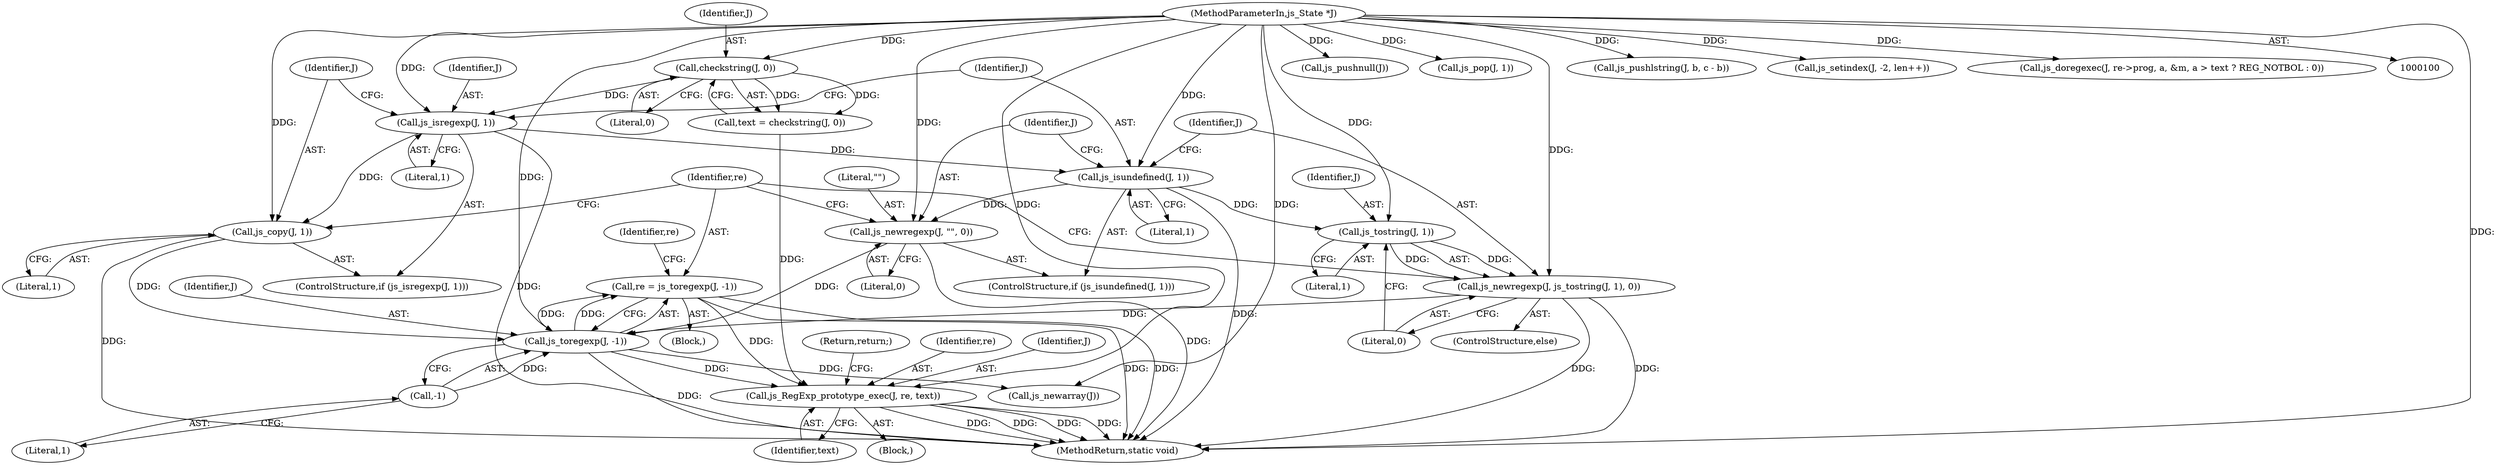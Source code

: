 digraph "0_mujs_00d4606c3baf813b7b1c176823b2729bf51002a2_1@pointer" {
"1000139" [label="(Call,re = js_toregexp(J, -1))"];
"1000141" [label="(Call,js_toregexp(J, -1))"];
"1000120" [label="(Call,js_copy(J, 1))"];
"1000117" [label="(Call,js_isregexp(J, 1))"];
"1000113" [label="(Call,checkstring(J, 0))"];
"1000101" [label="(MethodParameterIn,js_State *J)"];
"1000128" [label="(Call,js_newregexp(J, \"\", 0))"];
"1000125" [label="(Call,js_isundefined(J, 1))"];
"1000133" [label="(Call,js_newregexp(J, js_tostring(J, 1), 0))"];
"1000135" [label="(Call,js_tostring(J, 1))"];
"1000143" [label="(Call,-1)"];
"1000153" [label="(Call,js_RegExp_prototype_exec(J, re, text))"];
"1000249" [label="(MethodReturn,static void)"];
"1000116" [label="(ControlStructure,if (js_isregexp(J, 1)))"];
"1000130" [label="(Literal,\"\")"];
"1000142" [label="(Identifier,J)"];
"1000111" [label="(Call,text = checkstring(J, 0))"];
"1000247" [label="(Call,js_pushnull(J))"];
"1000117" [label="(Call,js_isregexp(J, 1))"];
"1000125" [label="(Call,js_isundefined(J, 1))"];
"1000102" [label="(Block,)"];
"1000138" [label="(Literal,0)"];
"1000244" [label="(Call,js_pop(J, 1))"];
"1000101" [label="(MethodParameterIn,js_State *J)"];
"1000163" [label="(Call,js_newarray(J))"];
"1000114" [label="(Identifier,J)"];
"1000157" [label="(Return,return;)"];
"1000136" [label="(Identifier,J)"];
"1000120" [label="(Call,js_copy(J, 1))"];
"1000115" [label="(Literal,0)"];
"1000144" [label="(Literal,1)"];
"1000127" [label="(Literal,1)"];
"1000119" [label="(Literal,1)"];
"1000124" [label="(ControlStructure,if (js_isundefined(J, 1)))"];
"1000133" [label="(Call,js_newregexp(J, js_tostring(J, 1), 0))"];
"1000118" [label="(Identifier,J)"];
"1000141" [label="(Call,js_toregexp(J, -1))"];
"1000140" [label="(Identifier,re)"];
"1000113" [label="(Call,checkstring(J, 0))"];
"1000135" [label="(Call,js_tostring(J, 1))"];
"1000129" [label="(Identifier,J)"];
"1000137" [label="(Literal,1)"];
"1000156" [label="(Identifier,text)"];
"1000131" [label="(Literal,0)"];
"1000152" [label="(Block,)"];
"1000216" [label="(Call,js_pushlstring(J, b, c - b))"];
"1000128" [label="(Call,js_newregexp(J, \"\", 0))"];
"1000149" [label="(Identifier,re)"];
"1000222" [label="(Call,js_setindex(J, -2, len++))"];
"1000183" [label="(Call,js_doregexec(J, re->prog, a, &m, a > text ? REG_NOTBOL : 0))"];
"1000134" [label="(Identifier,J)"];
"1000155" [label="(Identifier,re)"];
"1000139" [label="(Call,re = js_toregexp(J, -1))"];
"1000122" [label="(Literal,1)"];
"1000154" [label="(Identifier,J)"];
"1000143" [label="(Call,-1)"];
"1000126" [label="(Identifier,J)"];
"1000132" [label="(ControlStructure,else)"];
"1000153" [label="(Call,js_RegExp_prototype_exec(J, re, text))"];
"1000121" [label="(Identifier,J)"];
"1000139" -> "1000102"  [label="AST: "];
"1000139" -> "1000141"  [label="CFG: "];
"1000140" -> "1000139"  [label="AST: "];
"1000141" -> "1000139"  [label="AST: "];
"1000149" -> "1000139"  [label="CFG: "];
"1000139" -> "1000249"  [label="DDG: "];
"1000139" -> "1000249"  [label="DDG: "];
"1000141" -> "1000139"  [label="DDG: "];
"1000141" -> "1000139"  [label="DDG: "];
"1000139" -> "1000153"  [label="DDG: "];
"1000141" -> "1000143"  [label="CFG: "];
"1000142" -> "1000141"  [label="AST: "];
"1000143" -> "1000141"  [label="AST: "];
"1000141" -> "1000249"  [label="DDG: "];
"1000120" -> "1000141"  [label="DDG: "];
"1000128" -> "1000141"  [label="DDG: "];
"1000133" -> "1000141"  [label="DDG: "];
"1000101" -> "1000141"  [label="DDG: "];
"1000143" -> "1000141"  [label="DDG: "];
"1000141" -> "1000153"  [label="DDG: "];
"1000141" -> "1000163"  [label="DDG: "];
"1000120" -> "1000116"  [label="AST: "];
"1000120" -> "1000122"  [label="CFG: "];
"1000121" -> "1000120"  [label="AST: "];
"1000122" -> "1000120"  [label="AST: "];
"1000140" -> "1000120"  [label="CFG: "];
"1000120" -> "1000249"  [label="DDG: "];
"1000117" -> "1000120"  [label="DDG: "];
"1000101" -> "1000120"  [label="DDG: "];
"1000117" -> "1000116"  [label="AST: "];
"1000117" -> "1000119"  [label="CFG: "];
"1000118" -> "1000117"  [label="AST: "];
"1000119" -> "1000117"  [label="AST: "];
"1000121" -> "1000117"  [label="CFG: "];
"1000126" -> "1000117"  [label="CFG: "];
"1000117" -> "1000249"  [label="DDG: "];
"1000113" -> "1000117"  [label="DDG: "];
"1000101" -> "1000117"  [label="DDG: "];
"1000117" -> "1000125"  [label="DDG: "];
"1000113" -> "1000111"  [label="AST: "];
"1000113" -> "1000115"  [label="CFG: "];
"1000114" -> "1000113"  [label="AST: "];
"1000115" -> "1000113"  [label="AST: "];
"1000111" -> "1000113"  [label="CFG: "];
"1000113" -> "1000111"  [label="DDG: "];
"1000113" -> "1000111"  [label="DDG: "];
"1000101" -> "1000113"  [label="DDG: "];
"1000101" -> "1000100"  [label="AST: "];
"1000101" -> "1000249"  [label="DDG: "];
"1000101" -> "1000125"  [label="DDG: "];
"1000101" -> "1000128"  [label="DDG: "];
"1000101" -> "1000133"  [label="DDG: "];
"1000101" -> "1000135"  [label="DDG: "];
"1000101" -> "1000153"  [label="DDG: "];
"1000101" -> "1000163"  [label="DDG: "];
"1000101" -> "1000183"  [label="DDG: "];
"1000101" -> "1000216"  [label="DDG: "];
"1000101" -> "1000222"  [label="DDG: "];
"1000101" -> "1000244"  [label="DDG: "];
"1000101" -> "1000247"  [label="DDG: "];
"1000128" -> "1000124"  [label="AST: "];
"1000128" -> "1000131"  [label="CFG: "];
"1000129" -> "1000128"  [label="AST: "];
"1000130" -> "1000128"  [label="AST: "];
"1000131" -> "1000128"  [label="AST: "];
"1000140" -> "1000128"  [label="CFG: "];
"1000128" -> "1000249"  [label="DDG: "];
"1000125" -> "1000128"  [label="DDG: "];
"1000125" -> "1000124"  [label="AST: "];
"1000125" -> "1000127"  [label="CFG: "];
"1000126" -> "1000125"  [label="AST: "];
"1000127" -> "1000125"  [label="AST: "];
"1000129" -> "1000125"  [label="CFG: "];
"1000134" -> "1000125"  [label="CFG: "];
"1000125" -> "1000249"  [label="DDG: "];
"1000125" -> "1000135"  [label="DDG: "];
"1000133" -> "1000132"  [label="AST: "];
"1000133" -> "1000138"  [label="CFG: "];
"1000134" -> "1000133"  [label="AST: "];
"1000135" -> "1000133"  [label="AST: "];
"1000138" -> "1000133"  [label="AST: "];
"1000140" -> "1000133"  [label="CFG: "];
"1000133" -> "1000249"  [label="DDG: "];
"1000133" -> "1000249"  [label="DDG: "];
"1000135" -> "1000133"  [label="DDG: "];
"1000135" -> "1000133"  [label="DDG: "];
"1000135" -> "1000137"  [label="CFG: "];
"1000136" -> "1000135"  [label="AST: "];
"1000137" -> "1000135"  [label="AST: "];
"1000138" -> "1000135"  [label="CFG: "];
"1000143" -> "1000144"  [label="CFG: "];
"1000144" -> "1000143"  [label="AST: "];
"1000153" -> "1000152"  [label="AST: "];
"1000153" -> "1000156"  [label="CFG: "];
"1000154" -> "1000153"  [label="AST: "];
"1000155" -> "1000153"  [label="AST: "];
"1000156" -> "1000153"  [label="AST: "];
"1000157" -> "1000153"  [label="CFG: "];
"1000153" -> "1000249"  [label="DDG: "];
"1000153" -> "1000249"  [label="DDG: "];
"1000153" -> "1000249"  [label="DDG: "];
"1000153" -> "1000249"  [label="DDG: "];
"1000111" -> "1000153"  [label="DDG: "];
}
